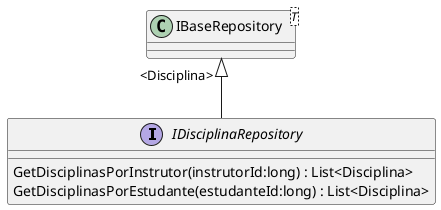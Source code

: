 @startuml
interface IDisciplinaRepository {
    GetDisciplinasPorInstrutor(instrutorId:long) : List<Disciplina>
    GetDisciplinasPorEstudante(estudanteId:long) : List<Disciplina>
}
class "IBaseRepository"<T> {
}
"IBaseRepository" "<Disciplina>" <|-- IDisciplinaRepository
@enduml
